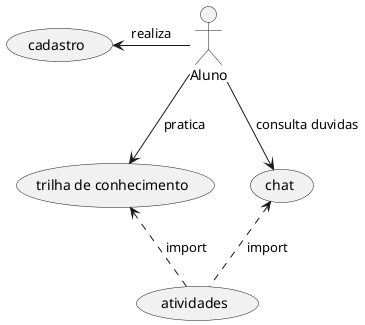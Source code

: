 @startuml
:Aluno: as aluno
(trilha de conhecimento) as trilha
aluno -left-> (cadastro) : realiza
aluno --> (trilha) : pratica
(trilha) <.. (atividades) : import
aluno --> (chat) : consulta duvidas
(chat) <.. (atividades) : import

newpage
:Administrador: as admin
admin --> (atividades) : corrige
admin --> (cadastro) : realiza


@enduml